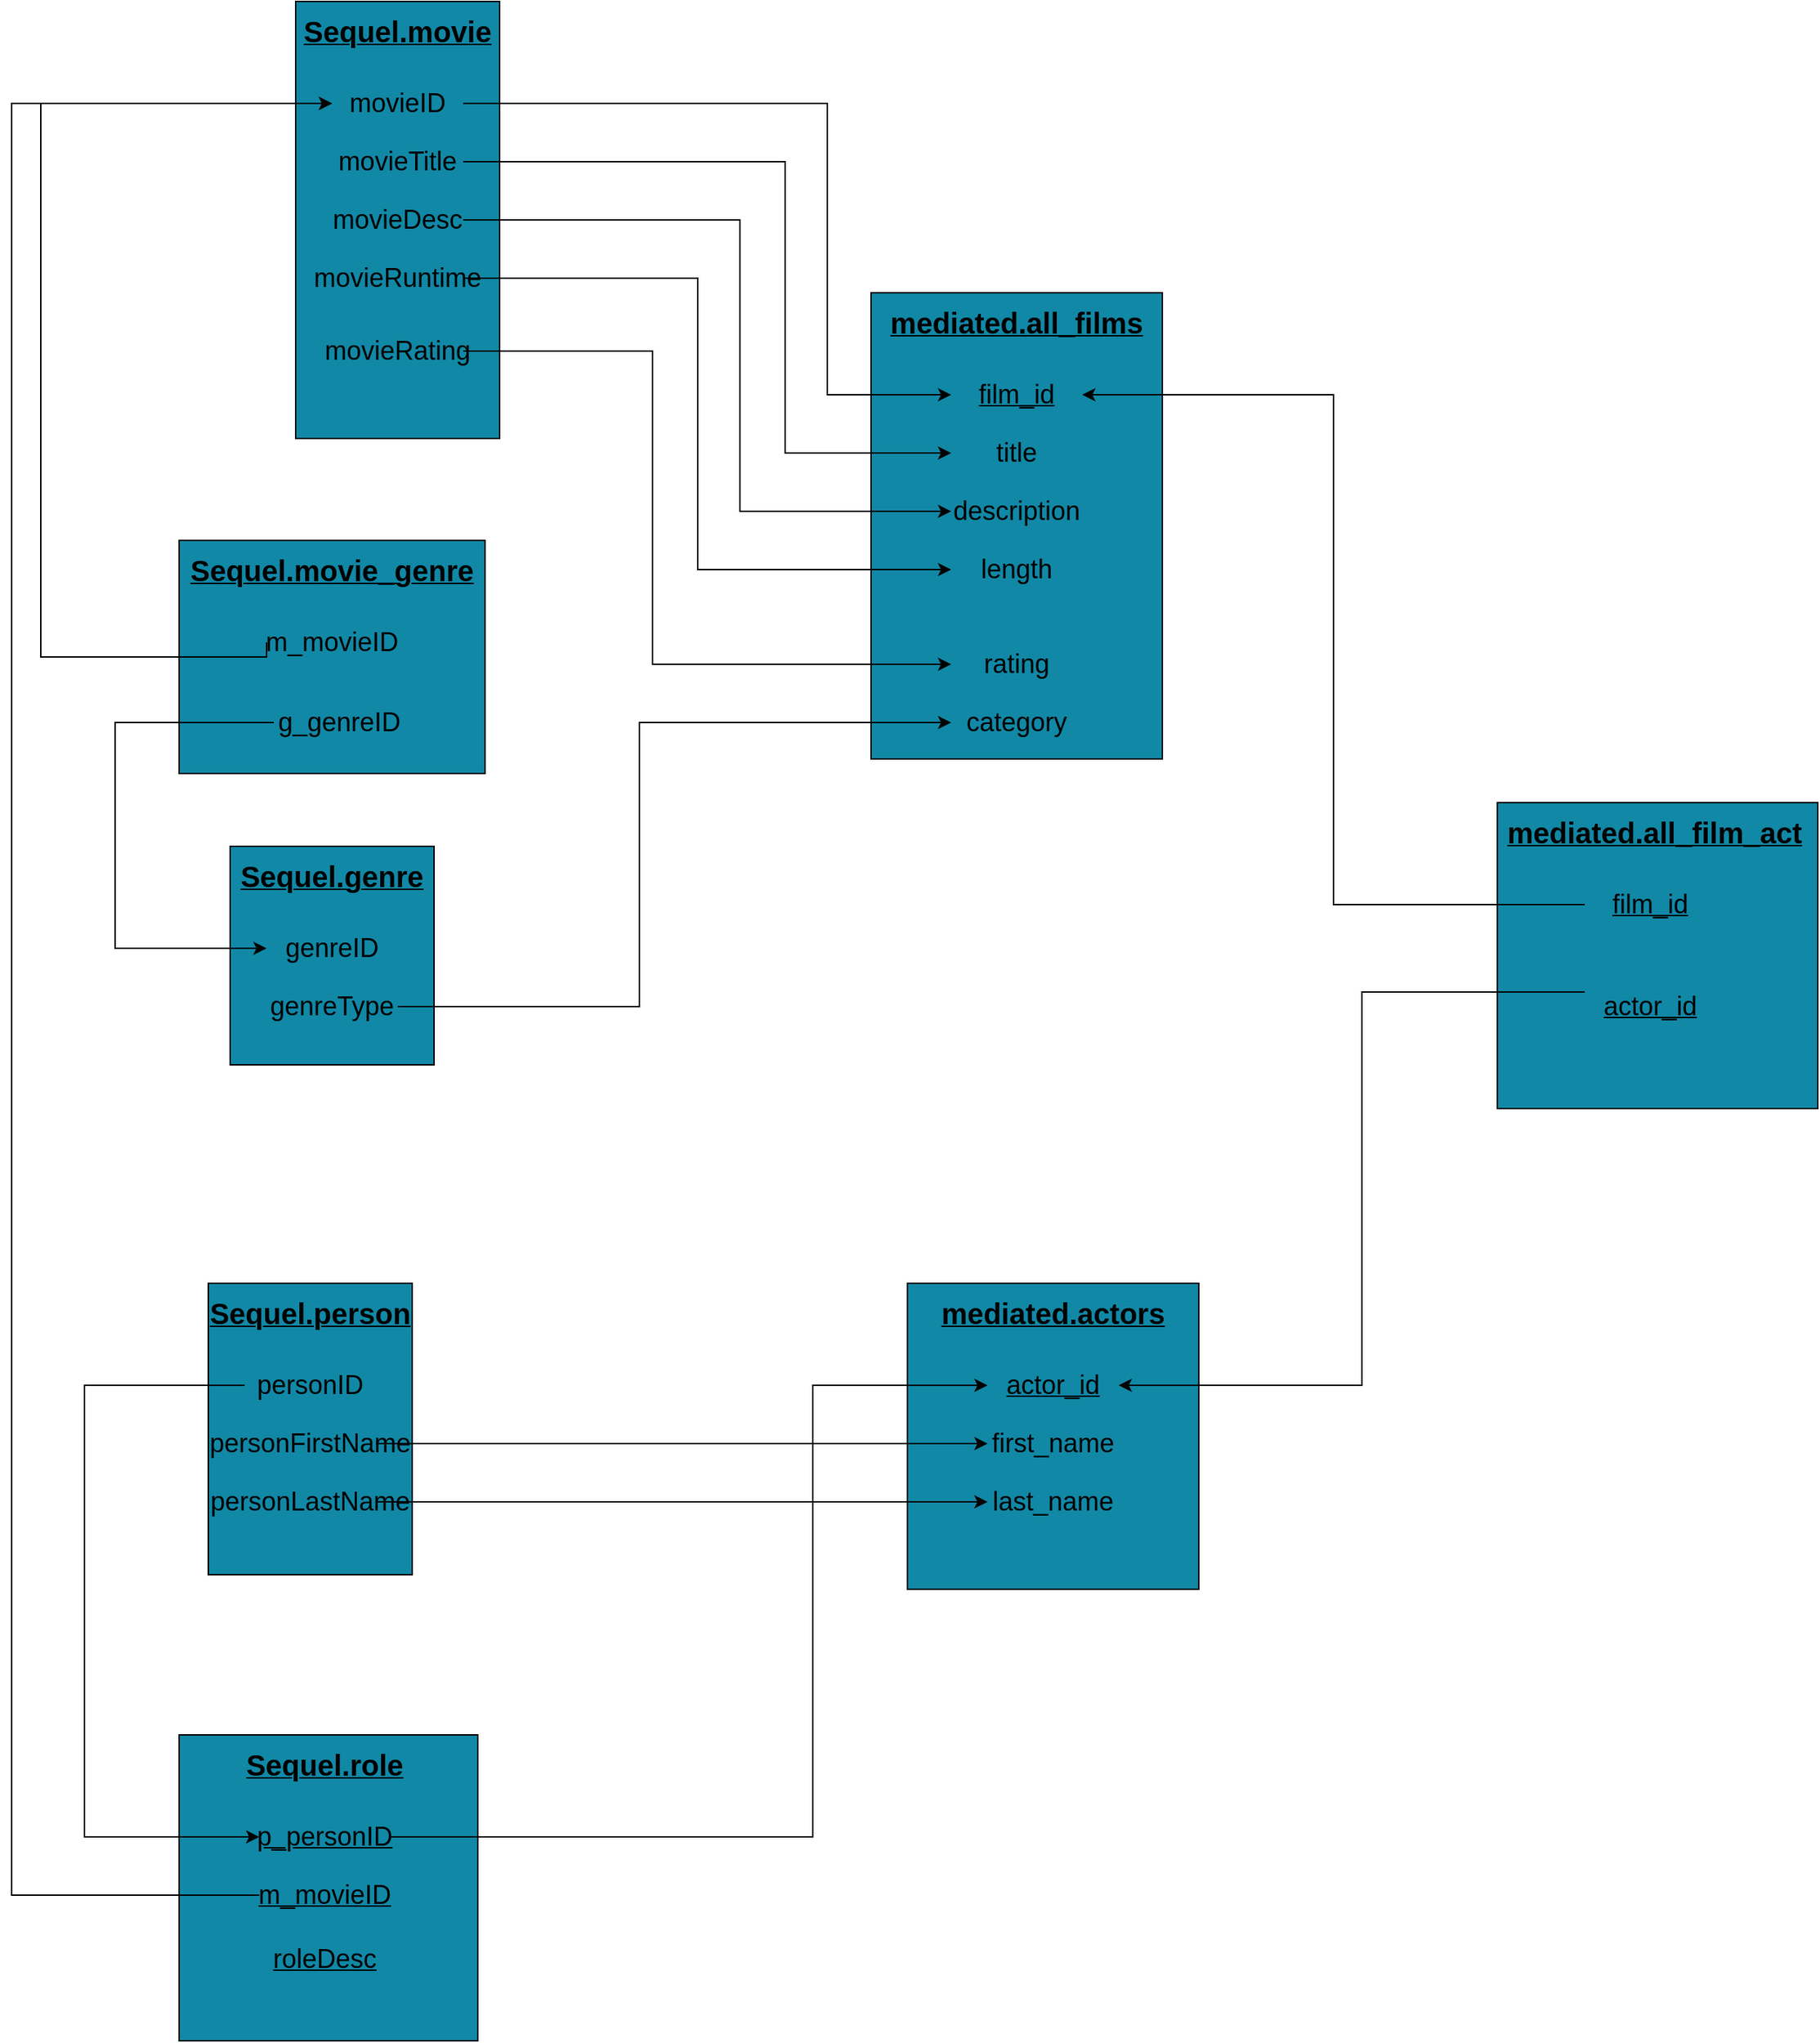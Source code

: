 <mxfile version="12.3.3" type="device" pages="1"><diagram name="Page-1" id="74e2e168-ea6b-b213-b513-2b3c1d86103e"><mxGraphModel dx="1360" dy="1506" grid="1" gridSize="10" guides="1" tooltips="1" connect="1" arrows="1" fold="1" page="1" pageScale="1" pageWidth="1100" pageHeight="850" background="#ffffff" math="0" shadow="0"><root><mxCell id="0"/><mxCell id="1" parent="0"/><mxCell id="ZO9gWPM8oBzQUS29_mdJ-2" value="" style="rounded=0;whiteSpace=wrap;html=1;fillColor=#1188A6;fontStyle=4" parent="1" vertex="1"><mxGeometry x="275" y="-70" width="140" height="300" as="geometry"/></mxCell><mxCell id="ZO9gWPM8oBzQUS29_mdJ-3" value="&lt;b&gt;&lt;font style=&quot;font-size: 20px&quot;&gt;Sequel.movie&lt;/font&gt;&lt;/b&gt;" style="text;html=1;strokeColor=none;fillColor=none;align=center;verticalAlign=middle;whiteSpace=wrap;rounded=0;fontStyle=4" parent="1" vertex="1"><mxGeometry x="300" y="-70" width="90" height="40" as="geometry"/></mxCell><mxCell id="ZO9gWPM8oBzQUS29_mdJ-5" value="movieID" style="text;html=1;strokeColor=none;fillColor=none;align=center;verticalAlign=middle;whiteSpace=wrap;rounded=0;fontSize=18;fontStyle=0" parent="1" vertex="1"><mxGeometry x="300" y="-20" width="90" height="40" as="geometry"/></mxCell><mxCell id="ZO9gWPM8oBzQUS29_mdJ-6" value="movieTitle" style="text;html=1;strokeColor=none;fillColor=none;align=center;verticalAlign=middle;whiteSpace=wrap;rounded=0;fontSize=18;fontStyle=0" parent="1" vertex="1"><mxGeometry x="300" y="20" width="90" height="40" as="geometry"/></mxCell><mxCell id="ZO9gWPM8oBzQUS29_mdJ-7" value="movieDesc" style="text;html=1;strokeColor=none;fillColor=none;align=center;verticalAlign=middle;whiteSpace=wrap;rounded=0;fontSize=18;fontStyle=0" parent="1" vertex="1"><mxGeometry x="300" y="60" width="90" height="40" as="geometry"/></mxCell><mxCell id="ZO9gWPM8oBzQUS29_mdJ-8" value="movieRuntime" style="text;html=1;strokeColor=none;fillColor=none;align=center;verticalAlign=middle;whiteSpace=wrap;rounded=0;fontSize=18;fontStyle=0" parent="1" vertex="1"><mxGeometry x="300" y="100" width="90" height="40" as="geometry"/></mxCell><mxCell id="ZO9gWPM8oBzQUS29_mdJ-9" value="movieRating" style="text;html=1;strokeColor=none;fillColor=none;align=center;verticalAlign=middle;whiteSpace=wrap;rounded=0;fontSize=18;fontStyle=0" parent="1" vertex="1"><mxGeometry x="300" y="150" width="90" height="40" as="geometry"/></mxCell><mxCell id="ZO9gWPM8oBzQUS29_mdJ-17" value="" style="rounded=0;whiteSpace=wrap;html=1;fillColor=#1188A6;fontStyle=4" parent="1" vertex="1"><mxGeometry x="670" y="130" width="200" height="320" as="geometry"/></mxCell><mxCell id="ZO9gWPM8oBzQUS29_mdJ-18" value="&lt;b&gt;&lt;font style=&quot;font-size: 20px&quot;&gt;mediated.all_films&lt;/font&gt;&lt;/b&gt;" style="text;html=1;strokeColor=none;fillColor=none;align=center;verticalAlign=middle;whiteSpace=wrap;rounded=0;fontStyle=4" parent="1" vertex="1"><mxGeometry x="725" y="130" width="90" height="40" as="geometry"/></mxCell><mxCell id="ZO9gWPM8oBzQUS29_mdJ-19" value="&lt;div style=&quot;font-size: 18px;&quot;&gt;film_id&lt;/div&gt;" style="text;html=1;strokeColor=none;fillColor=none;align=center;verticalAlign=middle;whiteSpace=wrap;rounded=0;fontSize=18;fontStyle=4" parent="1" vertex="1"><mxGeometry x="725" y="180" width="90" height="40" as="geometry"/></mxCell><mxCell id="ZO9gWPM8oBzQUS29_mdJ-20" value="title" style="text;html=1;strokeColor=none;fillColor=none;align=center;verticalAlign=middle;whiteSpace=wrap;rounded=0;fontSize=18;fontStyle=0" parent="1" vertex="1"><mxGeometry x="725" y="220" width="90" height="40" as="geometry"/></mxCell><mxCell id="ZO9gWPM8oBzQUS29_mdJ-21" value="description" style="text;html=1;strokeColor=none;fillColor=none;align=center;verticalAlign=middle;whiteSpace=wrap;rounded=0;fontSize=18;fontStyle=0" parent="1" vertex="1"><mxGeometry x="725" y="260" width="90" height="40" as="geometry"/></mxCell><mxCell id="ZO9gWPM8oBzQUS29_mdJ-22" value="length" style="text;html=1;strokeColor=none;fillColor=none;align=center;verticalAlign=middle;whiteSpace=wrap;rounded=0;fontSize=18;fontStyle=0" parent="1" vertex="1"><mxGeometry x="725" y="300" width="90" height="40" as="geometry"/></mxCell><mxCell id="ZO9gWPM8oBzQUS29_mdJ-23" value="rating" style="text;html=1;strokeColor=none;fillColor=none;align=center;verticalAlign=middle;whiteSpace=wrap;rounded=0;fontSize=18;fontStyle=0" parent="1" vertex="1"><mxGeometry x="725" y="365" width="90" height="40" as="geometry"/></mxCell><mxCell id="ZO9gWPM8oBzQUS29_mdJ-24" value="category" style="text;html=1;strokeColor=none;fillColor=none;align=center;verticalAlign=middle;whiteSpace=wrap;rounded=0;fontSize=18;fontStyle=0" parent="1" vertex="1"><mxGeometry x="725" y="405" width="90" height="40" as="geometry"/></mxCell><mxCell id="ZO9gWPM8oBzQUS29_mdJ-31" value="" style="rounded=0;whiteSpace=wrap;html=1;fillColor=#1188A6;fontStyle=4" parent="1" vertex="1"><mxGeometry x="215" y="810" width="140" height="200" as="geometry"/></mxCell><mxCell id="ZO9gWPM8oBzQUS29_mdJ-32" value="&lt;div&gt;&lt;b&gt;&lt;font style=&quot;font-size: 20px&quot;&gt;Sequel.person&lt;/font&gt;&lt;/b&gt;&lt;/div&gt;" style="text;html=1;strokeColor=none;fillColor=none;align=center;verticalAlign=middle;whiteSpace=wrap;rounded=0;fontStyle=4" parent="1" vertex="1"><mxGeometry x="240" y="810" width="90" height="40" as="geometry"/></mxCell><mxCell id="ZO9gWPM8oBzQUS29_mdJ-33" value="personID" style="text;html=1;strokeColor=none;fillColor=none;align=center;verticalAlign=middle;whiteSpace=wrap;rounded=0;fontSize=18;fontStyle=0" parent="1" vertex="1"><mxGeometry x="240" y="860" width="90" height="40" as="geometry"/></mxCell><mxCell id="ZO9gWPM8oBzQUS29_mdJ-34" value="personFirstName" style="text;html=1;strokeColor=none;fillColor=none;align=center;verticalAlign=middle;whiteSpace=wrap;rounded=0;fontSize=18;fontStyle=0" parent="1" vertex="1"><mxGeometry x="240" y="900" width="90" height="40" as="geometry"/></mxCell><mxCell id="ZO9gWPM8oBzQUS29_mdJ-35" value="personLastName" style="text;html=1;strokeColor=none;fillColor=none;align=center;verticalAlign=middle;whiteSpace=wrap;rounded=0;fontSize=18;fontStyle=0" parent="1" vertex="1"><mxGeometry x="240" y="940" width="90" height="40" as="geometry"/></mxCell><mxCell id="ZO9gWPM8oBzQUS29_mdJ-59" value="" style="rounded=0;whiteSpace=wrap;html=1;fillColor=#1188A6;fontStyle=4" parent="1" vertex="1"><mxGeometry x="695" y="810" width="200" height="210" as="geometry"/></mxCell><mxCell id="ZO9gWPM8oBzQUS29_mdJ-60" value="&lt;div&gt;&lt;b&gt;&lt;font style=&quot;font-size: 20px&quot;&gt;mediated.actors&lt;/font&gt;&lt;/b&gt;&lt;/div&gt;" style="text;html=1;strokeColor=none;fillColor=none;align=center;verticalAlign=middle;whiteSpace=wrap;rounded=0;fontStyle=4" parent="1" vertex="1"><mxGeometry x="750" y="810" width="90" height="40" as="geometry"/></mxCell><mxCell id="ZO9gWPM8oBzQUS29_mdJ-61" value="actor_id" style="text;html=1;strokeColor=none;fillColor=none;align=center;verticalAlign=middle;whiteSpace=wrap;rounded=0;fontSize=18;fontStyle=4" parent="1" vertex="1"><mxGeometry x="750" y="860" width="90" height="40" as="geometry"/></mxCell><mxCell id="ZO9gWPM8oBzQUS29_mdJ-62" value="first_name" style="text;html=1;strokeColor=none;fillColor=none;align=center;verticalAlign=middle;whiteSpace=wrap;rounded=0;fontSize=18;fontStyle=0" parent="1" vertex="1"><mxGeometry x="750" y="900" width="90" height="40" as="geometry"/></mxCell><mxCell id="ZO9gWPM8oBzQUS29_mdJ-63" value="last_name" style="text;html=1;strokeColor=none;fillColor=none;align=center;verticalAlign=middle;whiteSpace=wrap;rounded=0;fontSize=18;fontStyle=0" parent="1" vertex="1"><mxGeometry x="750" y="940" width="90" height="40" as="geometry"/></mxCell><mxCell id="ZO9gWPM8oBzQUS29_mdJ-72" value="" style="rounded=0;whiteSpace=wrap;html=1;fillColor=#1188A6;fontStyle=4" parent="1" vertex="1"><mxGeometry x="195" y="1120" width="205" height="210" as="geometry"/></mxCell><mxCell id="ZO9gWPM8oBzQUS29_mdJ-73" value="&lt;div&gt;&lt;b&gt;&lt;font style=&quot;font-size: 20px&quot;&gt;Sequel.role&lt;/font&gt;&lt;/b&gt;&lt;/div&gt;" style="text;html=1;strokeColor=none;fillColor=none;align=center;verticalAlign=middle;whiteSpace=wrap;rounded=0;fontStyle=4" parent="1" vertex="1"><mxGeometry x="250" y="1120" width="90" height="40" as="geometry"/></mxCell><mxCell id="ZO9gWPM8oBzQUS29_mdJ-117" style="edgeStyle=orthogonalEdgeStyle;rounded=0;orthogonalLoop=1;jettySize=auto;html=1;entryX=0;entryY=0.5;entryDx=0;entryDy=0;fontSize=18;fontStyle=4" parent="1" source="ZO9gWPM8oBzQUS29_mdJ-75" target="ZO9gWPM8oBzQUS29_mdJ-5" edge="1"><mxGeometry relative="1" as="geometry"><Array as="points"><mxPoint x="80" y="1230"/><mxPoint x="80"/></Array></mxGeometry></mxCell><mxCell id="ZO9gWPM8oBzQUS29_mdJ-75" value="m_movieID" style="text;html=1;strokeColor=none;fillColor=none;align=center;verticalAlign=middle;whiteSpace=wrap;rounded=0;fontSize=18;fontStyle=4" parent="1" vertex="1"><mxGeometry x="250" y="1210" width="90" height="40" as="geometry"/></mxCell><mxCell id="ZO9gWPM8oBzQUS29_mdJ-81" value="" style="rounded=0;whiteSpace=wrap;html=1;fillColor=#1188A6;fontStyle=4" parent="1" vertex="1"><mxGeometry x="195" y="300" width="210" height="160" as="geometry"/></mxCell><mxCell id="ZO9gWPM8oBzQUS29_mdJ-82" value="&lt;div&gt;&lt;b&gt;&lt;font style=&quot;font-size: 20px&quot;&gt;Sequel.movie_genre&lt;/font&gt;&lt;/b&gt;&lt;/div&gt;" style="text;html=1;strokeColor=none;fillColor=none;align=center;verticalAlign=middle;whiteSpace=wrap;rounded=0;fontStyle=4" parent="1" vertex="1"><mxGeometry x="255" y="300" width="90" height="40" as="geometry"/></mxCell><mxCell id="ZO9gWPM8oBzQUS29_mdJ-83" value="m_movieID" style="text;html=1;strokeColor=none;fillColor=none;align=center;verticalAlign=middle;whiteSpace=wrap;rounded=0;fontSize=18;fontStyle=0" parent="1" vertex="1"><mxGeometry x="255" y="350" width="90" height="40" as="geometry"/></mxCell><mxCell id="ZO9gWPM8oBzQUS29_mdJ-84" value="g_genreID" style="text;html=1;strokeColor=none;fillColor=none;align=center;verticalAlign=middle;whiteSpace=wrap;rounded=0;fontSize=18;fontStyle=0" parent="1" vertex="1"><mxGeometry x="260" y="405" width="90" height="40" as="geometry"/></mxCell><mxCell id="ZO9gWPM8oBzQUS29_mdJ-87" style="edgeStyle=orthogonalEdgeStyle;rounded=0;orthogonalLoop=1;jettySize=auto;html=1;fontSize=18;fontStyle=4" parent="1" source="ZO9gWPM8oBzQUS29_mdJ-5" target="ZO9gWPM8oBzQUS29_mdJ-19" edge="1"><mxGeometry relative="1" as="geometry"><Array as="points"><mxPoint x="640"/><mxPoint x="640" y="200"/></Array></mxGeometry></mxCell><mxCell id="ZO9gWPM8oBzQUS29_mdJ-88" style="edgeStyle=orthogonalEdgeStyle;rounded=0;orthogonalLoop=1;jettySize=auto;html=1;fontSize=18;fontStyle=4" parent="1" source="ZO9gWPM8oBzQUS29_mdJ-6" target="ZO9gWPM8oBzQUS29_mdJ-20" edge="1"><mxGeometry relative="1" as="geometry"><Array as="points"><mxPoint x="611" y="40"/><mxPoint x="611" y="240"/></Array></mxGeometry></mxCell><mxCell id="ZO9gWPM8oBzQUS29_mdJ-89" style="edgeStyle=orthogonalEdgeStyle;rounded=0;orthogonalLoop=1;jettySize=auto;html=1;fontSize=18;fontStyle=4" parent="1" source="ZO9gWPM8oBzQUS29_mdJ-7" target="ZO9gWPM8oBzQUS29_mdJ-21" edge="1"><mxGeometry relative="1" as="geometry"><Array as="points"><mxPoint x="580" y="80"/><mxPoint x="580" y="280"/></Array></mxGeometry></mxCell><mxCell id="ZO9gWPM8oBzQUS29_mdJ-92" style="edgeStyle=orthogonalEdgeStyle;rounded=0;orthogonalLoop=1;jettySize=auto;html=1;fontSize=18;fontStyle=4" parent="1" source="ZO9gWPM8oBzQUS29_mdJ-8" target="ZO9gWPM8oBzQUS29_mdJ-22" edge="1"><mxGeometry relative="1" as="geometry"><Array as="points"><mxPoint x="551" y="120"/><mxPoint x="551" y="320"/></Array></mxGeometry></mxCell><mxCell id="ZO9gWPM8oBzQUS29_mdJ-93" style="edgeStyle=orthogonalEdgeStyle;rounded=0;orthogonalLoop=1;jettySize=auto;html=1;fontSize=18;fontStyle=4" parent="1" source="ZO9gWPM8oBzQUS29_mdJ-9" target="ZO9gWPM8oBzQUS29_mdJ-23" edge="1"><mxGeometry relative="1" as="geometry"><Array as="points"><mxPoint x="520" y="170"/><mxPoint x="520" y="385"/></Array></mxGeometry></mxCell><mxCell id="ZO9gWPM8oBzQUS29_mdJ-97" style="edgeStyle=orthogonalEdgeStyle;rounded=0;orthogonalLoop=1;jettySize=auto;html=1;fontSize=18;entryX=0;entryY=0.5;entryDx=0;entryDy=0;exitX=0;exitY=0.5;exitDx=0;exitDy=0;fontStyle=4" parent="1" source="ZO9gWPM8oBzQUS29_mdJ-83" target="ZO9gWPM8oBzQUS29_mdJ-5" edge="1"><mxGeometry relative="1" as="geometry"><mxPoint x="220" y="50" as="targetPoint"/><Array as="points"><mxPoint x="255" y="380"/><mxPoint x="100" y="380"/><mxPoint x="100"/></Array></mxGeometry></mxCell><mxCell id="ZO9gWPM8oBzQUS29_mdJ-99" value="" style="rounded=0;whiteSpace=wrap;html=1;fillColor=#1188A6;fontStyle=4" parent="1" vertex="1"><mxGeometry x="230" y="510" width="140" height="150" as="geometry"/></mxCell><mxCell id="ZO9gWPM8oBzQUS29_mdJ-100" value="&lt;div&gt;&lt;b&gt;&lt;font style=&quot;font-size: 20px&quot;&gt;Sequel.genre&lt;/font&gt;&lt;/b&gt;&lt;/div&gt;" style="text;html=1;strokeColor=none;fillColor=none;align=center;verticalAlign=middle;whiteSpace=wrap;rounded=0;fontStyle=4" parent="1" vertex="1"><mxGeometry x="255" y="510" width="90" height="40" as="geometry"/></mxCell><mxCell id="ZO9gWPM8oBzQUS29_mdJ-101" value="genreID" style="text;html=1;strokeColor=none;fillColor=none;align=center;verticalAlign=middle;whiteSpace=wrap;rounded=0;fontSize=18;fontStyle=0" parent="1" vertex="1"><mxGeometry x="255" y="560" width="90" height="40" as="geometry"/></mxCell><mxCell id="ZO9gWPM8oBzQUS29_mdJ-104" style="edgeStyle=orthogonalEdgeStyle;rounded=0;orthogonalLoop=1;jettySize=auto;html=1;fontSize=18;fontStyle=4" parent="1" source="ZO9gWPM8oBzQUS29_mdJ-102" target="ZO9gWPM8oBzQUS29_mdJ-24" edge="1"><mxGeometry relative="1" as="geometry"><Array as="points"><mxPoint x="511" y="620"/><mxPoint x="511" y="425"/></Array></mxGeometry></mxCell><mxCell id="ZO9gWPM8oBzQUS29_mdJ-102" value="genreType" style="text;html=1;strokeColor=none;fillColor=none;align=center;verticalAlign=middle;whiteSpace=wrap;rounded=0;fontSize=18;fontStyle=0" parent="1" vertex="1"><mxGeometry x="255" y="600" width="90" height="40" as="geometry"/></mxCell><mxCell id="ZO9gWPM8oBzQUS29_mdJ-103" style="edgeStyle=orthogonalEdgeStyle;rounded=0;orthogonalLoop=1;jettySize=auto;html=1;fontSize=18;fontStyle=4" parent="1" source="ZO9gWPM8oBzQUS29_mdJ-84" target="ZO9gWPM8oBzQUS29_mdJ-101" edge="1"><mxGeometry relative="1" as="geometry"><Array as="points"><mxPoint x="151" y="425"/><mxPoint x="151" y="580"/></Array></mxGeometry></mxCell><mxCell id="ZO9gWPM8oBzQUS29_mdJ-108" value="" style="rounded=0;whiteSpace=wrap;html=1;fillColor=#1188A6;fontStyle=4" parent="1" vertex="1"><mxGeometry x="1100" y="480" width="220" height="210" as="geometry"/></mxCell><mxCell id="ZO9gWPM8oBzQUS29_mdJ-109" value="&lt;div&gt;&lt;b&gt;&lt;font style=&quot;font-size: 20px&quot;&gt;mediated.all_film_act&lt;/font&gt;&lt;/b&gt;&lt;/div&gt;" style="text;html=1;strokeColor=none;fillColor=none;align=center;verticalAlign=middle;whiteSpace=wrap;rounded=0;fontStyle=4" parent="1" vertex="1"><mxGeometry x="1162.5" y="480" width="90" height="40" as="geometry"/></mxCell><mxCell id="ZO9gWPM8oBzQUS29_mdJ-114" style="edgeStyle=orthogonalEdgeStyle;rounded=0;orthogonalLoop=1;jettySize=auto;html=1;fontSize=18;entryX=1;entryY=0.5;entryDx=0;entryDy=0;exitX=0;exitY=0.25;exitDx=0;exitDy=0;fontStyle=4" parent="1" source="ZO9gWPM8oBzQUS29_mdJ-110" target="ZO9gWPM8oBzQUS29_mdJ-61" edge="1"><mxGeometry relative="1" as="geometry"><mxPoint x="1100" y="890" as="targetPoint"/><Array as="points"><mxPoint x="1007" y="610"/><mxPoint x="1007" y="880"/></Array></mxGeometry></mxCell><mxCell id="ZO9gWPM8oBzQUS29_mdJ-110" value="actor_id" style="text;html=1;strokeColor=none;fillColor=none;align=center;verticalAlign=middle;whiteSpace=wrap;rounded=0;fontSize=18;fontStyle=4" parent="1" vertex="1"><mxGeometry x="1160" y="600" width="90" height="40" as="geometry"/></mxCell><mxCell id="ZO9gWPM8oBzQUS29_mdJ-115" style="edgeStyle=orthogonalEdgeStyle;rounded=0;orthogonalLoop=1;jettySize=auto;html=1;entryX=1;entryY=0.5;entryDx=0;entryDy=0;fontSize=18;fontStyle=4" parent="1" source="ZO9gWPM8oBzQUS29_mdJ-112" target="ZO9gWPM8oBzQUS29_mdJ-19" edge="1"><mxGeometry relative="1" as="geometry"/></mxCell><mxCell id="ZO9gWPM8oBzQUS29_mdJ-112" value="&lt;div&gt;film_id&lt;/div&gt;" style="text;html=1;strokeColor=none;fillColor=none;align=center;verticalAlign=middle;whiteSpace=wrap;rounded=0;fontSize=18;fontStyle=4" parent="1" vertex="1"><mxGeometry x="1160" y="530" width="90" height="40" as="geometry"/></mxCell><mxCell id="ZO9gWPM8oBzQUS29_mdJ-106" style="edgeStyle=orthogonalEdgeStyle;rounded=0;orthogonalLoop=1;jettySize=auto;html=1;fontSize=18;fontStyle=4" parent="1" source="ZO9gWPM8oBzQUS29_mdJ-34" target="ZO9gWPM8oBzQUS29_mdJ-62" edge="1"><mxGeometry relative="1" as="geometry"/></mxCell><mxCell id="ZO9gWPM8oBzQUS29_mdJ-107" style="edgeStyle=orthogonalEdgeStyle;rounded=0;orthogonalLoop=1;jettySize=auto;html=1;fontSize=18;fontStyle=4" parent="1" source="ZO9gWPM8oBzQUS29_mdJ-35" target="ZO9gWPM8oBzQUS29_mdJ-63" edge="1"><mxGeometry relative="1" as="geometry"/></mxCell><mxCell id="ZO9gWPM8oBzQUS29_mdJ-118" value="roleDesc" style="text;html=1;strokeColor=none;fillColor=none;align=center;verticalAlign=middle;whiteSpace=wrap;rounded=0;fontSize=18;fontStyle=4" parent="1" vertex="1"><mxGeometry x="250" y="1254" width="90" height="40" as="geometry"/></mxCell><mxCell id="ZO9gWPM8oBzQUS29_mdJ-120" style="edgeStyle=orthogonalEdgeStyle;rounded=0;orthogonalLoop=1;jettySize=auto;html=1;fontSize=18;entryX=0;entryY=0.5;entryDx=0;entryDy=0;fontStyle=4" parent="1" source="ZO9gWPM8oBzQUS29_mdJ-74" target="ZO9gWPM8oBzQUS29_mdJ-61" edge="1"><mxGeometry relative="1" as="geometry"><Array as="points"><mxPoint x="630" y="1190"/><mxPoint x="630" y="880"/></Array></mxGeometry></mxCell><mxCell id="ZO9gWPM8oBzQUS29_mdJ-74" value="p_personID" style="text;html=1;strokeColor=none;fillColor=none;align=center;verticalAlign=middle;whiteSpace=wrap;rounded=0;fontSize=18;fontStyle=4" parent="1" vertex="1"><mxGeometry x="250" y="1170" width="90" height="40" as="geometry"/></mxCell><mxCell id="ZO9gWPM8oBzQUS29_mdJ-119" style="edgeStyle=orthogonalEdgeStyle;rounded=0;orthogonalLoop=1;jettySize=auto;html=1;fontSize=18;fontStyle=4" parent="1" source="ZO9gWPM8oBzQUS29_mdJ-33" target="ZO9gWPM8oBzQUS29_mdJ-74" edge="1"><mxGeometry relative="1" as="geometry"><Array as="points"><mxPoint x="130" y="880"/><mxPoint x="130" y="1190"/></Array></mxGeometry></mxCell></root></mxGraphModel></diagram></mxfile>